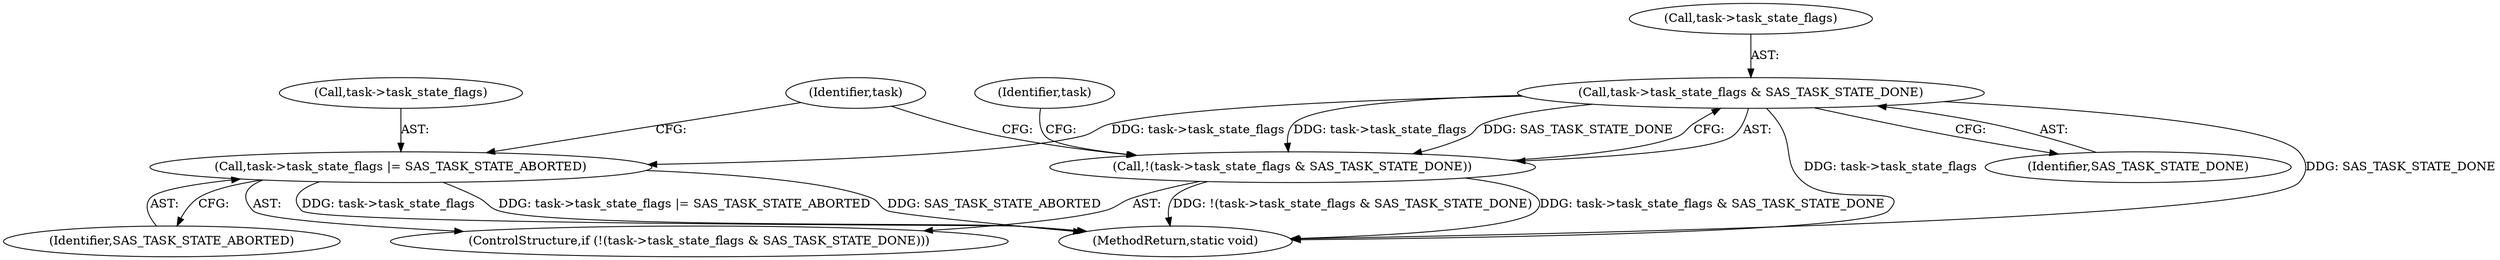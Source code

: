 digraph "0_linux_b90cd6f2b905905fb42671009dc0e27c310a16ae_0@pointer" {
"1000125" [label="(Call,task->task_state_flags & SAS_TASK_STATE_DONE)"];
"1000124" [label="(Call,!(task->task_state_flags & SAS_TASK_STATE_DONE))"];
"1000130" [label="(Call,task->task_state_flags |= SAS_TASK_STATE_ABORTED)"];
"1000124" [label="(Call,!(task->task_state_flags & SAS_TASK_STATE_DONE))"];
"1000129" [label="(Identifier,SAS_TASK_STATE_DONE)"];
"1000134" [label="(Identifier,SAS_TASK_STATE_ABORTED)"];
"1000126" [label="(Call,task->task_state_flags)"];
"1000132" [label="(Identifier,task)"];
"1000131" [label="(Call,task->task_state_flags)"];
"1000125" [label="(Call,task->task_state_flags & SAS_TASK_STATE_DONE)"];
"1000123" [label="(ControlStructure,if (!(task->task_state_flags & SAS_TASK_STATE_DONE)))"];
"1000148" [label="(MethodReturn,static void)"];
"1000138" [label="(Identifier,task)"];
"1000130" [label="(Call,task->task_state_flags |= SAS_TASK_STATE_ABORTED)"];
"1000125" -> "1000124"  [label="AST: "];
"1000125" -> "1000129"  [label="CFG: "];
"1000126" -> "1000125"  [label="AST: "];
"1000129" -> "1000125"  [label="AST: "];
"1000124" -> "1000125"  [label="CFG: "];
"1000125" -> "1000148"  [label="DDG: task->task_state_flags"];
"1000125" -> "1000148"  [label="DDG: SAS_TASK_STATE_DONE"];
"1000125" -> "1000124"  [label="DDG: task->task_state_flags"];
"1000125" -> "1000124"  [label="DDG: SAS_TASK_STATE_DONE"];
"1000125" -> "1000130"  [label="DDG: task->task_state_flags"];
"1000124" -> "1000123"  [label="AST: "];
"1000132" -> "1000124"  [label="CFG: "];
"1000138" -> "1000124"  [label="CFG: "];
"1000124" -> "1000148"  [label="DDG: task->task_state_flags & SAS_TASK_STATE_DONE"];
"1000124" -> "1000148"  [label="DDG: !(task->task_state_flags & SAS_TASK_STATE_DONE)"];
"1000130" -> "1000123"  [label="AST: "];
"1000130" -> "1000134"  [label="CFG: "];
"1000131" -> "1000130"  [label="AST: "];
"1000134" -> "1000130"  [label="AST: "];
"1000138" -> "1000130"  [label="CFG: "];
"1000130" -> "1000148"  [label="DDG: task->task_state_flags |= SAS_TASK_STATE_ABORTED"];
"1000130" -> "1000148"  [label="DDG: SAS_TASK_STATE_ABORTED"];
"1000130" -> "1000148"  [label="DDG: task->task_state_flags"];
}
